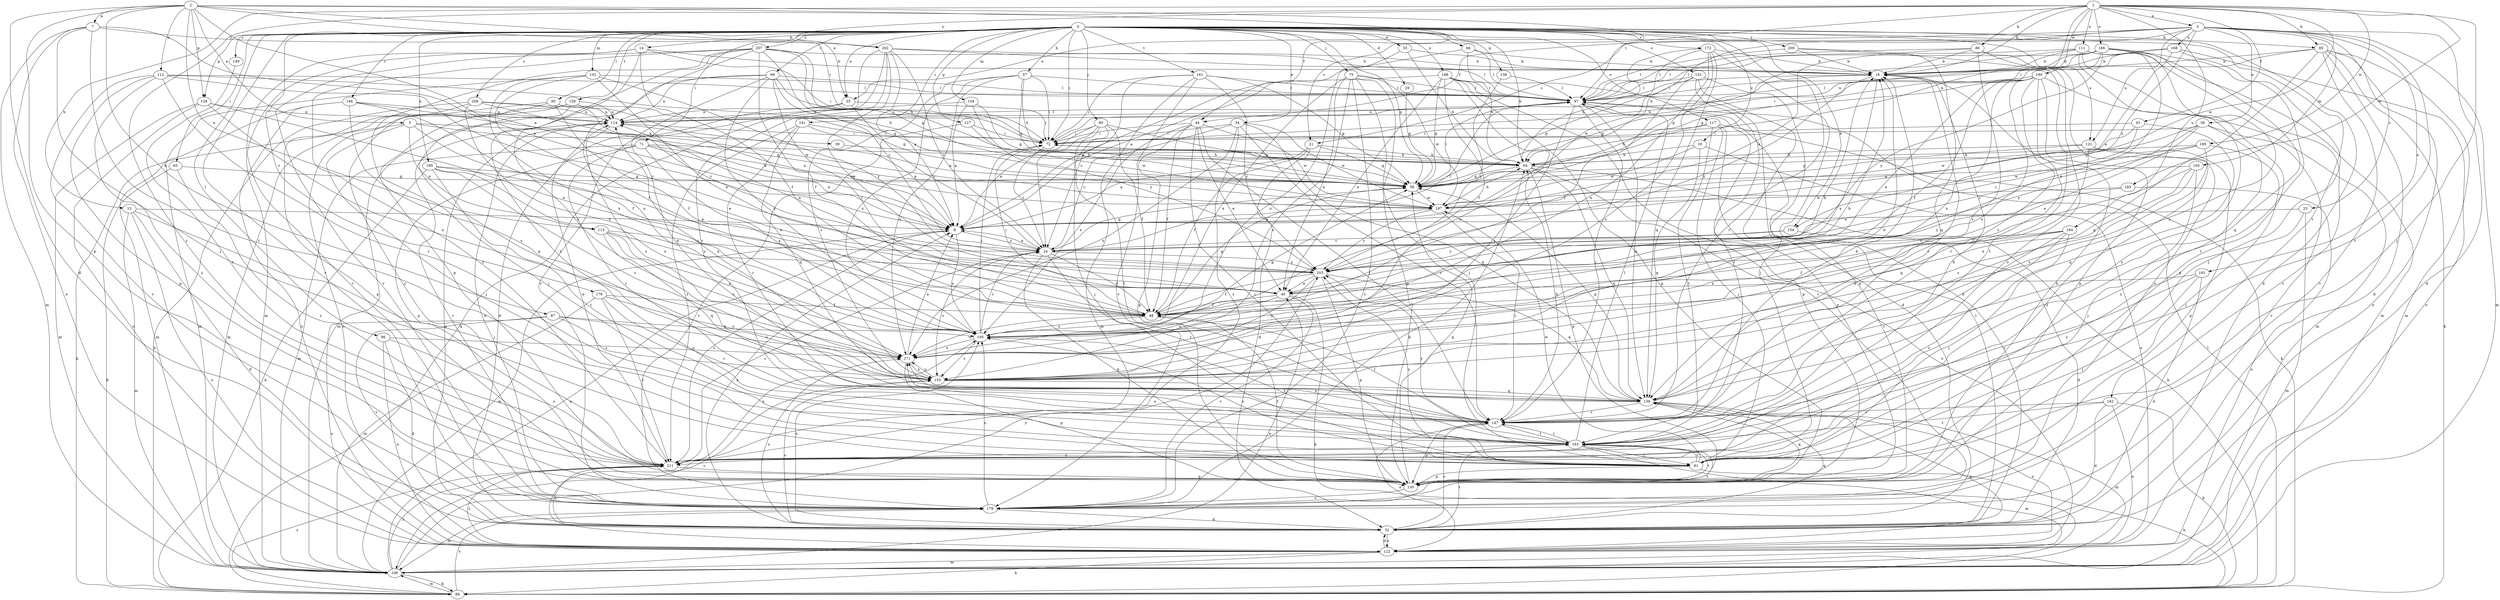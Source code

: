 strict digraph  {
0;
1;
2;
3;
5;
7;
8;
14;
15;
16;
19;
21;
23;
24;
29;
32;
33;
34;
35;
38;
39;
40;
43;
44;
48;
56;
57;
64;
65;
66;
69;
71;
72;
75;
80;
81;
85;
86;
87;
89;
95;
96;
97;
102;
104;
105;
106;
111;
112;
113;
114;
117;
121;
122;
127;
128;
130;
138;
139;
141;
146;
147;
149;
152;
154;
155;
159;
161;
162;
163;
164;
166;
168;
171;
172;
178;
179;
180;
183;
185;
187;
188;
190;
191;
195;
200;
202;
203;
207;
209;
211;
0 -> 14  [label=b];
0 -> 19  [label=c];
0 -> 29  [label=d];
0 -> 32  [label=d];
0 -> 33  [label=e];
0 -> 34  [label=e];
0 -> 35  [label=e];
0 -> 56  [label=g];
0 -> 57  [label=h];
0 -> 64  [label=h];
0 -> 65  [label=i];
0 -> 66  [label=i];
0 -> 69  [label=i];
0 -> 71  [label=i];
0 -> 72  [label=i];
0 -> 75  [label=j];
0 -> 80  [label=j];
0 -> 85  [label=k];
0 -> 95  [label=l];
0 -> 96  [label=l];
0 -> 102  [label=m];
0 -> 104  [label=m];
0 -> 117  [label=o];
0 -> 121  [label=o];
0 -> 127  [label=p];
0 -> 128  [label=p];
0 -> 138  [label=q];
0 -> 141  [label=r];
0 -> 146  [label=r];
0 -> 147  [label=r];
0 -> 149  [label=s];
0 -> 152  [label=s];
0 -> 154  [label=s];
0 -> 159  [label=t];
0 -> 161  [label=t];
0 -> 162  [label=t];
0 -> 172  [label=v];
0 -> 178  [label=v];
0 -> 179  [label=v];
0 -> 188  [label=x];
0 -> 190  [label=x];
0 -> 200  [label=y];
0 -> 207  [label=z];
0 -> 209  [label=z];
1 -> 3  [label=a];
1 -> 15  [label=b];
1 -> 16  [label=b];
1 -> 43  [label=f];
1 -> 64  [label=h];
1 -> 81  [label=j];
1 -> 85  [label=k];
1 -> 86  [label=k];
1 -> 97  [label=l];
1 -> 111  [label=n];
1 -> 164  [label=u];
1 -> 166  [label=u];
1 -> 180  [label=w];
1 -> 183  [label=w];
1 -> 185  [label=w];
1 -> 187  [label=w];
1 -> 202  [label=y];
1 -> 211  [label=z];
2 -> 5  [label=a];
2 -> 7  [label=a];
2 -> 8  [label=a];
2 -> 21  [label=c];
2 -> 32  [label=d];
2 -> 35  [label=e];
2 -> 44  [label=f];
2 -> 72  [label=i];
2 -> 87  [label=k];
2 -> 112  [label=n];
2 -> 113  [label=n];
2 -> 128  [label=p];
2 -> 130  [label=p];
3 -> 21  [label=c];
3 -> 23  [label=c];
3 -> 32  [label=d];
3 -> 35  [label=e];
3 -> 38  [label=e];
3 -> 44  [label=f];
3 -> 64  [label=h];
3 -> 105  [label=m];
3 -> 106  [label=m];
3 -> 121  [label=o];
3 -> 154  [label=s];
3 -> 163  [label=t];
3 -> 168  [label=u];
3 -> 191  [label=x];
5 -> 39  [label=e];
5 -> 40  [label=e];
5 -> 56  [label=g];
5 -> 81  [label=j];
5 -> 89  [label=k];
5 -> 113  [label=n];
7 -> 8  [label=a];
7 -> 81  [label=j];
7 -> 106  [label=m];
7 -> 122  [label=o];
7 -> 163  [label=t];
7 -> 202  [label=y];
8 -> 24  [label=c];
8 -> 106  [label=m];
8 -> 195  [label=x];
8 -> 211  [label=z];
14 -> 16  [label=b];
14 -> 48  [label=f];
14 -> 72  [label=i];
14 -> 106  [label=m];
14 -> 155  [label=s];
14 -> 179  [label=v];
15 -> 8  [label=a];
15 -> 32  [label=d];
15 -> 81  [label=j];
15 -> 106  [label=m];
15 -> 122  [label=o];
16 -> 97  [label=l];
16 -> 147  [label=r];
16 -> 195  [label=x];
16 -> 203  [label=y];
19 -> 64  [label=h];
19 -> 122  [label=o];
19 -> 139  [label=q];
19 -> 187  [label=w];
21 -> 8  [label=a];
21 -> 32  [label=d];
21 -> 48  [label=f];
21 -> 56  [label=g];
21 -> 64  [label=h];
23 -> 8  [label=a];
23 -> 106  [label=m];
23 -> 211  [label=z];
24 -> 8  [label=a];
24 -> 48  [label=f];
24 -> 56  [label=g];
24 -> 97  [label=l];
24 -> 130  [label=p];
24 -> 147  [label=r];
24 -> 155  [label=s];
24 -> 203  [label=y];
29 -> 56  [label=g];
32 -> 8  [label=a];
32 -> 97  [label=l];
32 -> 114  [label=n];
32 -> 122  [label=o];
32 -> 139  [label=q];
32 -> 147  [label=r];
32 -> 155  [label=s];
32 -> 163  [label=t];
32 -> 171  [label=u];
32 -> 195  [label=x];
32 -> 211  [label=z];
33 -> 16  [label=b];
33 -> 64  [label=h];
33 -> 171  [label=u];
34 -> 24  [label=c];
34 -> 72  [label=i];
34 -> 139  [label=q];
34 -> 147  [label=r];
34 -> 171  [label=u];
34 -> 187  [label=w];
34 -> 211  [label=z];
35 -> 24  [label=c];
35 -> 32  [label=d];
35 -> 72  [label=i];
35 -> 114  [label=n];
38 -> 40  [label=e];
38 -> 56  [label=g];
38 -> 72  [label=i];
38 -> 179  [label=v];
38 -> 203  [label=y];
38 -> 211  [label=z];
39 -> 64  [label=h];
40 -> 48  [label=f];
40 -> 89  [label=k];
40 -> 171  [label=u];
40 -> 179  [label=v];
43 -> 24  [label=c];
43 -> 72  [label=i];
43 -> 139  [label=q];
43 -> 187  [label=w];
44 -> 40  [label=e];
44 -> 48  [label=f];
44 -> 72  [label=i];
44 -> 81  [label=j];
44 -> 130  [label=p];
44 -> 147  [label=r];
44 -> 187  [label=w];
44 -> 195  [label=x];
48 -> 16  [label=b];
48 -> 56  [label=g];
48 -> 72  [label=i];
48 -> 147  [label=r];
48 -> 171  [label=u];
48 -> 195  [label=x];
56 -> 97  [label=l];
56 -> 187  [label=w];
57 -> 56  [label=g];
57 -> 64  [label=h];
57 -> 72  [label=i];
57 -> 97  [label=l];
57 -> 155  [label=s];
57 -> 171  [label=u];
57 -> 195  [label=x];
64 -> 56  [label=g];
64 -> 72  [label=i];
64 -> 89  [label=k];
64 -> 122  [label=o];
64 -> 130  [label=p];
64 -> 139  [label=q];
65 -> 56  [label=g];
65 -> 89  [label=k];
65 -> 211  [label=z];
66 -> 8  [label=a];
66 -> 16  [label=b];
66 -> 64  [label=h];
66 -> 97  [label=l];
69 -> 48  [label=f];
69 -> 64  [label=h];
69 -> 72  [label=i];
69 -> 97  [label=l];
69 -> 106  [label=m];
69 -> 114  [label=n];
69 -> 139  [label=q];
69 -> 195  [label=x];
71 -> 8  [label=a];
71 -> 64  [label=h];
71 -> 106  [label=m];
71 -> 130  [label=p];
71 -> 147  [label=r];
71 -> 187  [label=w];
71 -> 195  [label=x];
72 -> 16  [label=b];
72 -> 24  [label=c];
72 -> 64  [label=h];
75 -> 40  [label=e];
75 -> 81  [label=j];
75 -> 97  [label=l];
75 -> 130  [label=p];
75 -> 155  [label=s];
75 -> 179  [label=v];
75 -> 187  [label=w];
75 -> 195  [label=x];
80 -> 8  [label=a];
80 -> 24  [label=c];
80 -> 48  [label=f];
80 -> 56  [label=g];
80 -> 72  [label=i];
80 -> 81  [label=j];
80 -> 163  [label=t];
81 -> 89  [label=k];
81 -> 130  [label=p];
81 -> 163  [label=t];
81 -> 187  [label=w];
81 -> 195  [label=x];
81 -> 203  [label=y];
85 -> 16  [label=b];
85 -> 32  [label=d];
85 -> 56  [label=g];
85 -> 89  [label=k];
85 -> 106  [label=m];
85 -> 122  [label=o];
85 -> 139  [label=q];
85 -> 179  [label=v];
86 -> 8  [label=a];
86 -> 16  [label=b];
86 -> 97  [label=l];
86 -> 155  [label=s];
86 -> 179  [label=v];
86 -> 211  [label=z];
87 -> 122  [label=o];
87 -> 155  [label=s];
87 -> 171  [label=u];
87 -> 179  [label=v];
87 -> 195  [label=x];
89 -> 97  [label=l];
89 -> 106  [label=m];
89 -> 179  [label=v];
89 -> 211  [label=z];
95 -> 24  [label=c];
95 -> 48  [label=f];
95 -> 106  [label=m];
95 -> 114  [label=n];
95 -> 211  [label=z];
96 -> 32  [label=d];
96 -> 122  [label=o];
96 -> 171  [label=u];
96 -> 211  [label=z];
97 -> 114  [label=n];
97 -> 130  [label=p];
97 -> 139  [label=q];
97 -> 147  [label=r];
97 -> 155  [label=s];
102 -> 40  [label=e];
102 -> 48  [label=f];
102 -> 97  [label=l];
102 -> 106  [label=m];
102 -> 195  [label=x];
102 -> 203  [label=y];
104 -> 8  [label=a];
104 -> 56  [label=g];
104 -> 114  [label=n];
104 -> 203  [label=y];
105 -> 48  [label=f];
105 -> 56  [label=g];
105 -> 81  [label=j];
105 -> 155  [label=s];
105 -> 195  [label=x];
106 -> 8  [label=a];
106 -> 40  [label=e];
106 -> 89  [label=k];
106 -> 203  [label=y];
106 -> 211  [label=z];
111 -> 16  [label=b];
111 -> 56  [label=g];
111 -> 97  [label=l];
111 -> 106  [label=m];
111 -> 130  [label=p];
111 -> 179  [label=v];
111 -> 211  [label=z];
112 -> 56  [label=g];
112 -> 97  [label=l];
112 -> 130  [label=p];
112 -> 147  [label=r];
112 -> 179  [label=v];
112 -> 203  [label=y];
112 -> 211  [label=z];
113 -> 24  [label=c];
113 -> 139  [label=q];
113 -> 171  [label=u];
113 -> 195  [label=x];
113 -> 203  [label=y];
114 -> 72  [label=i];
114 -> 97  [label=l];
114 -> 155  [label=s];
114 -> 179  [label=v];
117 -> 64  [label=h];
117 -> 72  [label=i];
117 -> 81  [label=j];
117 -> 89  [label=k];
117 -> 130  [label=p];
117 -> 163  [label=t];
121 -> 56  [label=g];
121 -> 64  [label=h];
121 -> 130  [label=p];
121 -> 139  [label=q];
121 -> 211  [label=z];
122 -> 32  [label=d];
122 -> 89  [label=k];
122 -> 106  [label=m];
122 -> 139  [label=q];
122 -> 155  [label=s];
122 -> 211  [label=z];
127 -> 72  [label=i];
127 -> 179  [label=v];
127 -> 187  [label=w];
128 -> 40  [label=e];
128 -> 106  [label=m];
128 -> 114  [label=n];
128 -> 122  [label=o];
128 -> 171  [label=u];
130 -> 16  [label=b];
130 -> 48  [label=f];
130 -> 56  [label=g];
130 -> 139  [label=q];
130 -> 163  [label=t];
130 -> 179  [label=v];
138 -> 97  [label=l];
138 -> 203  [label=y];
139 -> 56  [label=g];
139 -> 106  [label=m];
139 -> 122  [label=o];
139 -> 147  [label=r];
141 -> 8  [label=a];
141 -> 72  [label=i];
141 -> 139  [label=q];
141 -> 147  [label=r];
141 -> 211  [label=z];
146 -> 48  [label=f];
146 -> 106  [label=m];
146 -> 114  [label=n];
146 -> 122  [label=o];
146 -> 155  [label=s];
146 -> 187  [label=w];
147 -> 16  [label=b];
147 -> 64  [label=h];
147 -> 122  [label=o];
147 -> 130  [label=p];
147 -> 163  [label=t];
147 -> 171  [label=u];
149 -> 211  [label=z];
152 -> 48  [label=f];
152 -> 56  [label=g];
152 -> 81  [label=j];
152 -> 97  [label=l];
152 -> 130  [label=p];
152 -> 163  [label=t];
154 -> 24  [label=c];
154 -> 32  [label=d];
154 -> 203  [label=y];
155 -> 16  [label=b];
155 -> 114  [label=n];
155 -> 139  [label=q];
155 -> 171  [label=u];
159 -> 8  [label=a];
159 -> 81  [label=j];
159 -> 114  [label=n];
159 -> 122  [label=o];
159 -> 139  [label=q];
161 -> 24  [label=c];
161 -> 56  [label=g];
161 -> 72  [label=i];
161 -> 97  [label=l];
161 -> 106  [label=m];
161 -> 179  [label=v];
161 -> 203  [label=y];
162 -> 32  [label=d];
162 -> 89  [label=k];
162 -> 122  [label=o];
162 -> 147  [label=r];
162 -> 163  [label=t];
163 -> 16  [label=b];
163 -> 81  [label=j];
163 -> 97  [label=l];
163 -> 106  [label=m];
163 -> 147  [label=r];
163 -> 171  [label=u];
163 -> 195  [label=x];
163 -> 203  [label=y];
163 -> 211  [label=z];
164 -> 24  [label=c];
164 -> 48  [label=f];
164 -> 81  [label=j];
164 -> 147  [label=r];
164 -> 195  [label=x];
164 -> 211  [label=z];
166 -> 16  [label=b];
166 -> 40  [label=e];
166 -> 72  [label=i];
166 -> 97  [label=l];
166 -> 114  [label=n];
166 -> 139  [label=q];
166 -> 155  [label=s];
166 -> 163  [label=t];
166 -> 203  [label=y];
168 -> 8  [label=a];
168 -> 16  [label=b];
168 -> 81  [label=j];
168 -> 97  [label=l];
168 -> 122  [label=o];
171 -> 8  [label=a];
171 -> 130  [label=p];
171 -> 155  [label=s];
172 -> 16  [label=b];
172 -> 32  [label=d];
172 -> 64  [label=h];
172 -> 139  [label=q];
172 -> 155  [label=s];
172 -> 187  [label=w];
172 -> 195  [label=x];
178 -> 48  [label=f];
178 -> 106  [label=m];
178 -> 147  [label=r];
178 -> 171  [label=u];
178 -> 211  [label=z];
179 -> 32  [label=d];
179 -> 64  [label=h];
179 -> 106  [label=m];
179 -> 114  [label=n];
179 -> 163  [label=t];
179 -> 195  [label=x];
180 -> 40  [label=e];
180 -> 48  [label=f];
180 -> 56  [label=g];
180 -> 97  [label=l];
180 -> 106  [label=m];
180 -> 130  [label=p];
180 -> 147  [label=r];
180 -> 155  [label=s];
180 -> 171  [label=u];
180 -> 195  [label=x];
183 -> 122  [label=o];
183 -> 187  [label=w];
183 -> 203  [label=y];
185 -> 24  [label=c];
185 -> 64  [label=h];
185 -> 81  [label=j];
185 -> 155  [label=s];
185 -> 187  [label=w];
187 -> 8  [label=a];
187 -> 64  [label=h];
187 -> 114  [label=n];
187 -> 147  [label=r];
187 -> 203  [label=y];
188 -> 8  [label=a];
188 -> 32  [label=d];
188 -> 40  [label=e];
188 -> 48  [label=f];
188 -> 56  [label=g];
188 -> 97  [label=l];
188 -> 130  [label=p];
188 -> 171  [label=u];
188 -> 179  [label=v];
190 -> 40  [label=e];
190 -> 56  [label=g];
190 -> 89  [label=k];
190 -> 155  [label=s];
190 -> 163  [label=t];
190 -> 195  [label=x];
191 -> 32  [label=d];
191 -> 40  [label=e];
191 -> 81  [label=j];
191 -> 147  [label=r];
195 -> 16  [label=b];
195 -> 24  [label=c];
195 -> 56  [label=g];
195 -> 72  [label=i];
195 -> 155  [label=s];
195 -> 171  [label=u];
200 -> 16  [label=b];
200 -> 97  [label=l];
200 -> 139  [label=q];
200 -> 163  [label=t];
202 -> 8  [label=a];
202 -> 16  [label=b];
202 -> 24  [label=c];
202 -> 40  [label=e];
202 -> 89  [label=k];
202 -> 97  [label=l];
202 -> 147  [label=r];
202 -> 179  [label=v];
203 -> 40  [label=e];
203 -> 48  [label=f];
203 -> 114  [label=n];
203 -> 130  [label=p];
203 -> 139  [label=q];
203 -> 171  [label=u];
207 -> 16  [label=b];
207 -> 24  [label=c];
207 -> 48  [label=f];
207 -> 56  [label=g];
207 -> 64  [label=h];
207 -> 130  [label=p];
207 -> 163  [label=t];
207 -> 171  [label=u];
207 -> 179  [label=v];
207 -> 211  [label=z];
209 -> 8  [label=a];
209 -> 56  [label=g];
209 -> 89  [label=k];
209 -> 114  [label=n];
209 -> 130  [label=p];
209 -> 195  [label=x];
211 -> 24  [label=c];
211 -> 114  [label=n];
211 -> 130  [label=p];
211 -> 195  [label=x];
}
